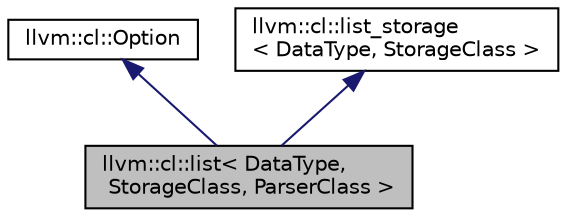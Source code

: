 digraph "llvm::cl::list&lt; DataType, StorageClass, ParserClass &gt;"
{
 // LATEX_PDF_SIZE
  bgcolor="transparent";
  edge [fontname="Helvetica",fontsize="10",labelfontname="Helvetica",labelfontsize="10"];
  node [fontname="Helvetica",fontsize="10",shape="box"];
  Node1 [label="llvm::cl::list\< DataType,\l StorageClass, ParserClass \>",height=0.2,width=0.4,color="black", fillcolor="grey75", style="filled", fontcolor="black",tooltip=" "];
  Node2 -> Node1 [dir="back",color="midnightblue",fontsize="10",style="solid",fontname="Helvetica"];
  Node2 [label="llvm::cl::Option",height=0.2,width=0.4,color="black",URL="$classllvm_1_1cl_1_1Option.html",tooltip=" "];
  Node3 -> Node1 [dir="back",color="midnightblue",fontsize="10",style="solid",fontname="Helvetica"];
  Node3 [label="llvm::cl::list_storage\l\< DataType, StorageClass \>",height=0.2,width=0.4,color="black",URL="$classllvm_1_1cl_1_1list__storage.html",tooltip=" "];
}
